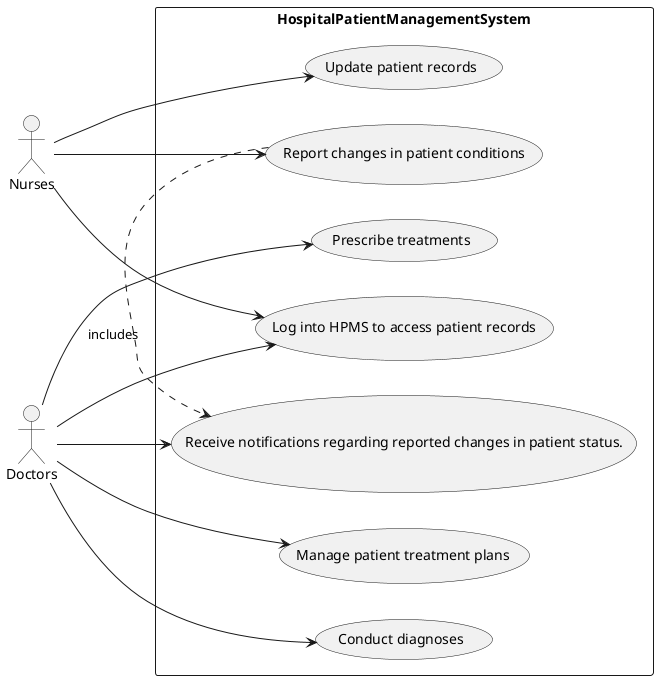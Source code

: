@startuml
left to right direction
skinparam packageStyle rect
skinparam shadowing false

actor :Nurses: as nurses
actor :Doctors: as doctors
rectangle HospitalPatientManagementSystem {
  usecase "Log into HPMS to access patient records" as login
  usecase "Update patient records" as updateRecords
  usecase "Report changes in patient conditions" as reportChanges
  usecase "Manage patient treatment plans" as manageTreatmentPlans
  usecase "Conduct diagnoses" as conductDiagnoses
  usecase "Prescribe treatments" as prescribeTreatments
  usecase "Receive notifications regarding reported changes in patient status." as receiveNotifications
}

nurses --> login
nurses --> updateRecords
nurses --> reportChanges

doctors --> manageTreatmentPlans
doctors --> conductDiagnoses
doctors --> prescribeTreatments
doctors --> receiveNotifications
doctors --> login

reportChanges .> receiveNotifications : includes

@enduml
